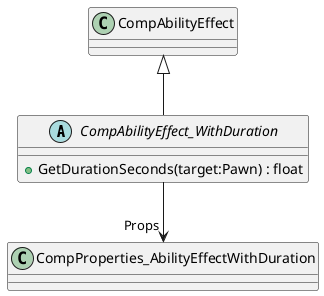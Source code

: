@startuml
abstract class CompAbilityEffect_WithDuration {
    + GetDurationSeconds(target:Pawn) : float
}
CompAbilityEffect <|-- CompAbilityEffect_WithDuration
CompAbilityEffect_WithDuration --> "Props" CompProperties_AbilityEffectWithDuration
@enduml
